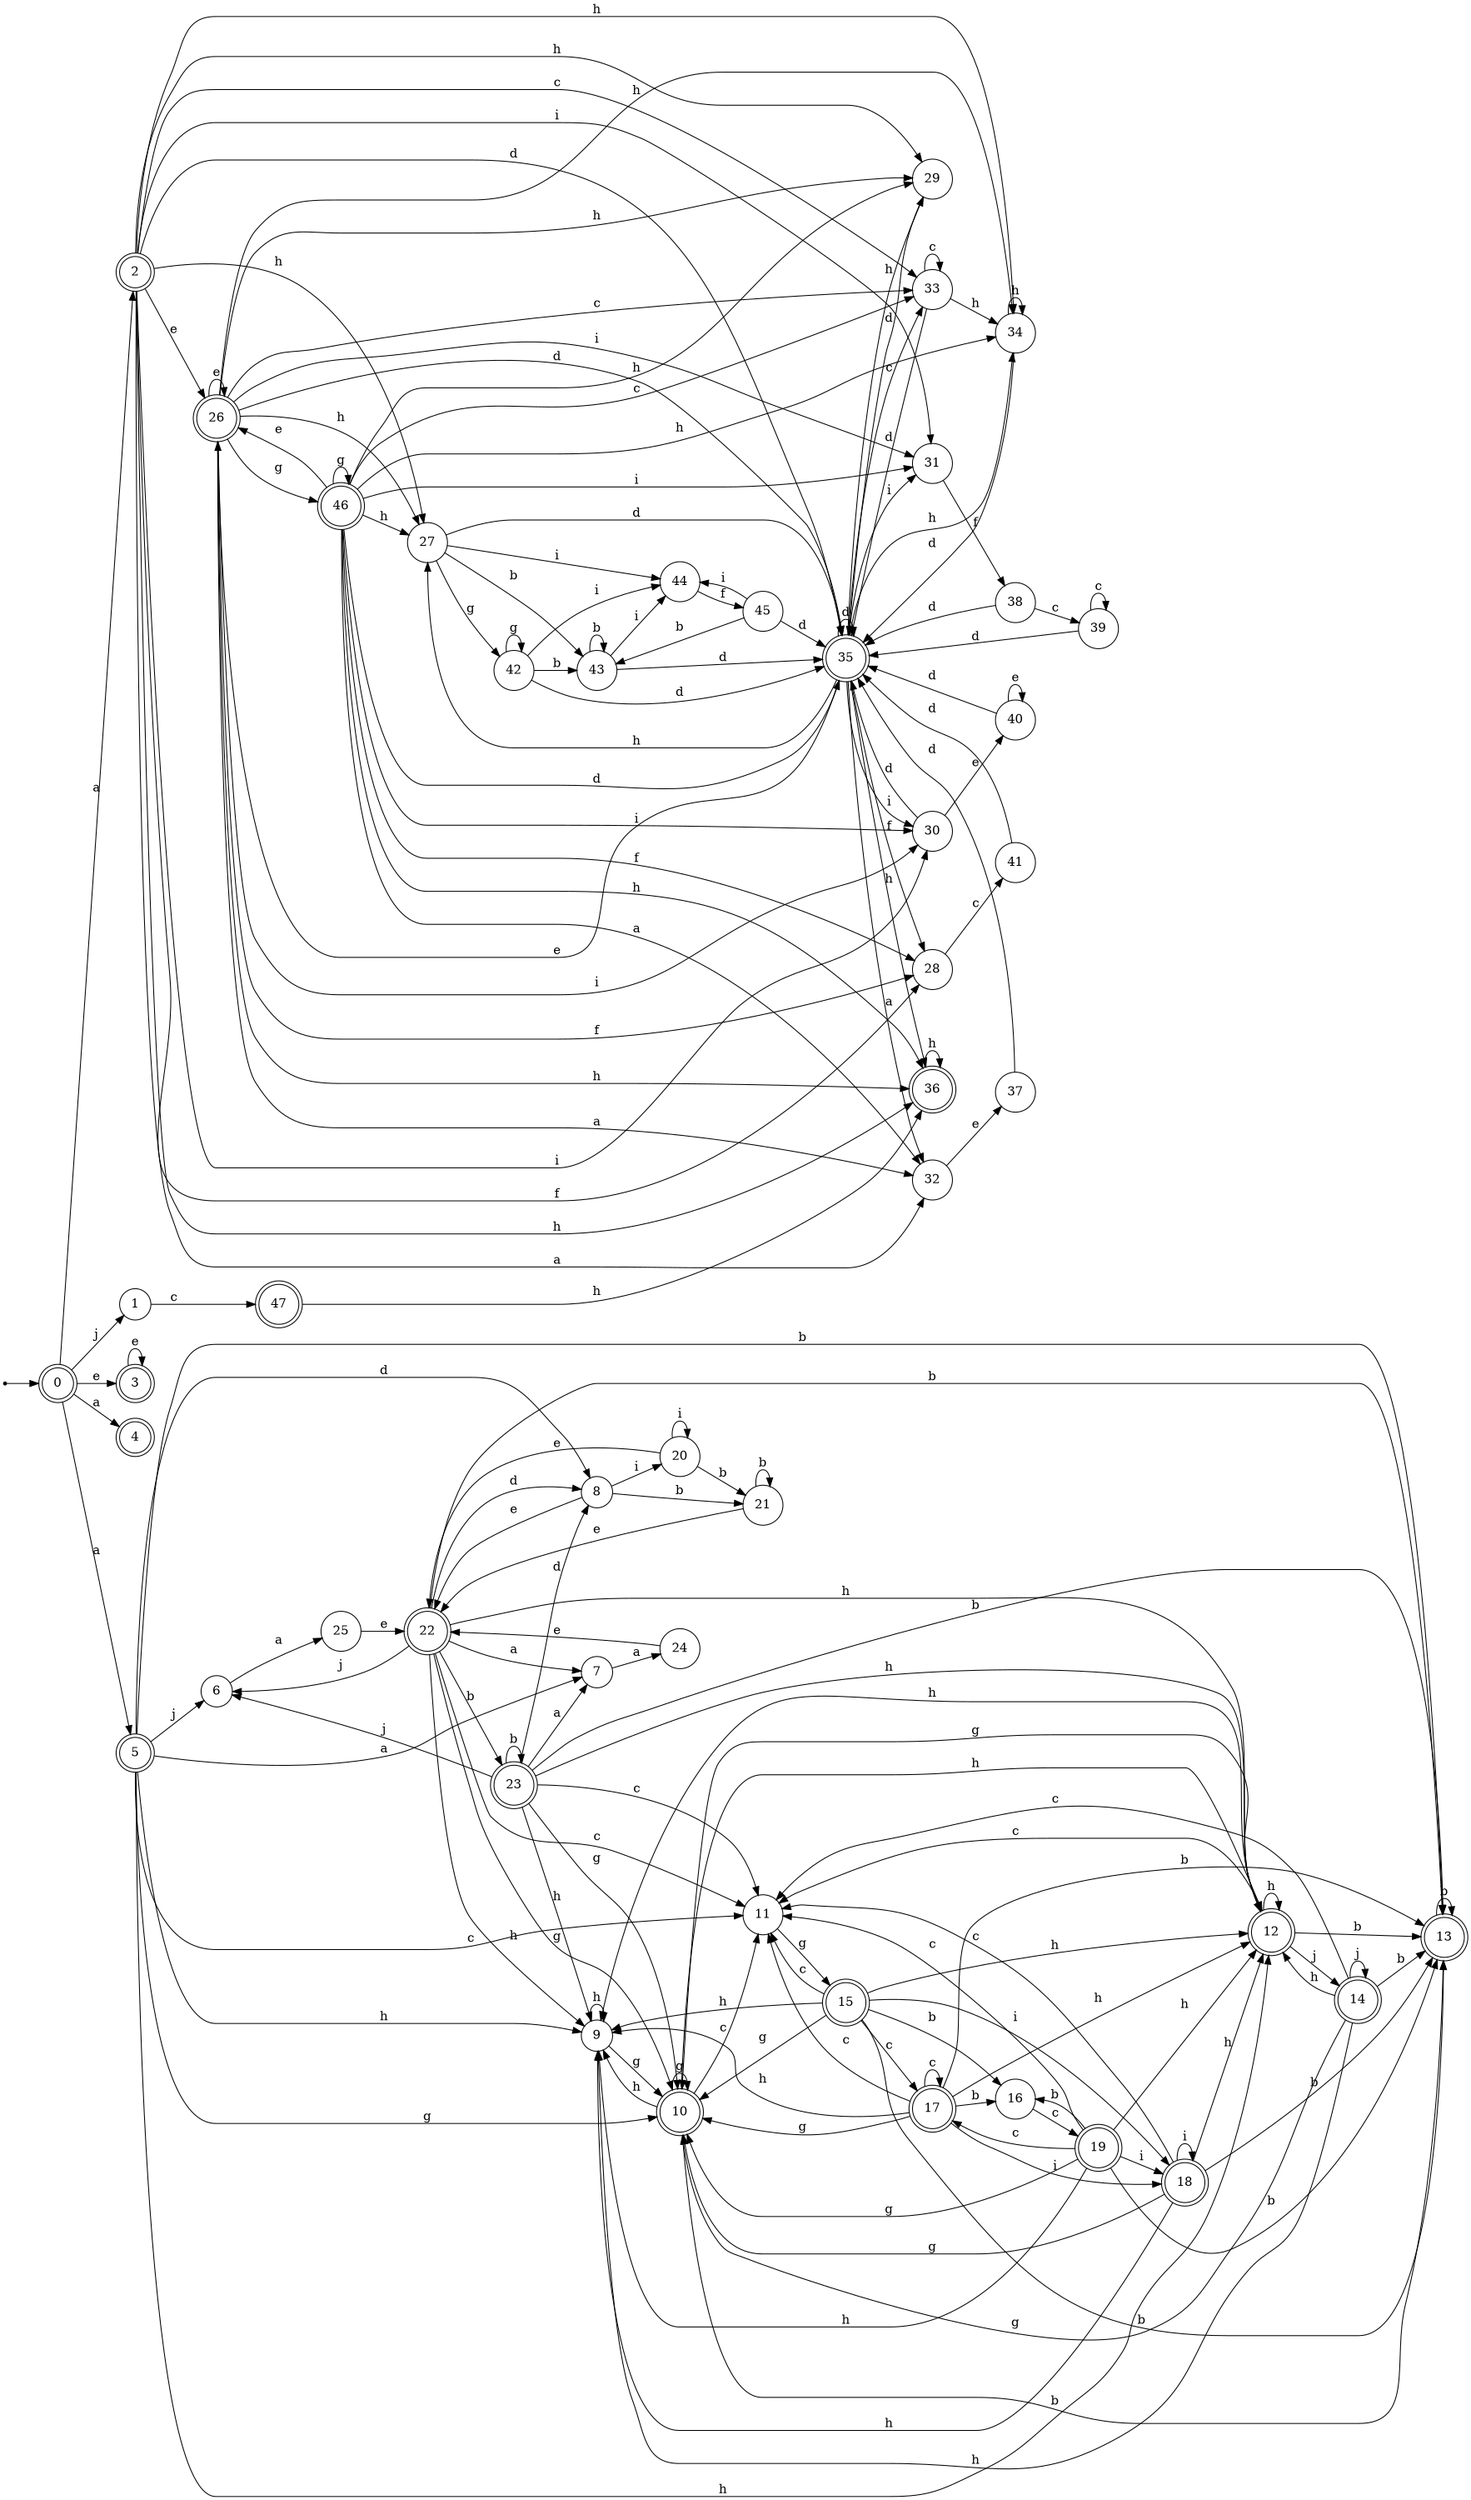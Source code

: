 digraph finite_state_machine {
rankdir=LR;
size="20,20";
node [shape = point]; "dummy0"
node [shape = doublecircle]; "0";"dummy0" -> "0";
node [shape = circle]; "1";
node [shape = doublecircle]; "2";node [shape = doublecircle]; "3";node [shape = doublecircle]; "4";node [shape = doublecircle]; "5";node [shape = circle]; "6";
node [shape = circle]; "7";
node [shape = circle]; "8";
node [shape = circle]; "9";
node [shape = doublecircle]; "10";node [shape = circle]; "11";
node [shape = doublecircle]; "12";node [shape = doublecircle]; "13";node [shape = doublecircle]; "14";node [shape = doublecircle]; "15";node [shape = circle]; "16";
node [shape = doublecircle]; "17";node [shape = doublecircle]; "18";node [shape = doublecircle]; "19";node [shape = circle]; "20";
node [shape = circle]; "21";
node [shape = doublecircle]; "22";node [shape = doublecircle]; "23";node [shape = circle]; "24";
node [shape = circle]; "25";
node [shape = doublecircle]; "26";node [shape = circle]; "27";
node [shape = circle]; "28";
node [shape = circle]; "29";
node [shape = circle]; "30";
node [shape = circle]; "31";
node [shape = circle]; "32";
node [shape = circle]; "33";
node [shape = circle]; "34";
node [shape = doublecircle]; "35";node [shape = doublecircle]; "36";node [shape = circle]; "37";
node [shape = circle]; "38";
node [shape = circle]; "39";
node [shape = circle]; "40";
node [shape = circle]; "41";
node [shape = circle]; "42";
node [shape = circle]; "43";
node [shape = circle]; "44";
node [shape = circle]; "45";
node [shape = doublecircle]; "46";node [shape = doublecircle]; "47";"0" -> "1" [label = "j"];
 "0" -> "2" [label = "a"];
 "0" -> "4" [label = "a"];
 "0" -> "5" [label = "a"];
 "0" -> "3" [label = "e"];
 "5" -> "6" [label = "j"];
 "5" -> "7" [label = "a"];
 "5" -> "8" [label = "d"];
 "5" -> "9" [label = "h"];
 "5" -> "12" [label = "h"];
 "5" -> "10" [label = "g"];
 "5" -> "11" [label = "c"];
 "5" -> "13" [label = "b"];
 "13" -> "13" [label = "b"];
 "12" -> "9" [label = "h"];
 "12" -> "12" [label = "h"];
 "12" -> "14" [label = "j"];
 "12" -> "10" [label = "g"];
 "12" -> "11" [label = "c"];
 "12" -> "13" [label = "b"];
 "14" -> "14" [label = "j"];
 "14" -> "9" [label = "h"];
 "14" -> "12" [label = "h"];
 "14" -> "10" [label = "g"];
 "14" -> "11" [label = "c"];
 "14" -> "13" [label = "b"];
 "11" -> "15" [label = "g"];
 "15" -> "17" [label = "c"];
 "15" -> "11" [label = "c"];
 "15" -> "16" [label = "b"];
 "15" -> "13" [label = "b"];
 "15" -> "18" [label = "i"];
 "15" -> "9" [label = "h"];
 "15" -> "12" [label = "h"];
 "15" -> "10" [label = "g"];
 "18" -> "18" [label = "i"];
 "18" -> "11" [label = "c"];
 "18" -> "9" [label = "h"];
 "18" -> "12" [label = "h"];
 "18" -> "10" [label = "g"];
 "18" -> "13" [label = "b"];
 "17" -> "17" [label = "c"];
 "17" -> "11" [label = "c"];
 "17" -> "16" [label = "b"];
 "17" -> "13" [label = "b"];
 "17" -> "18" [label = "i"];
 "17" -> "9" [label = "h"];
 "17" -> "12" [label = "h"];
 "17" -> "10" [label = "g"];
 "16" -> "19" [label = "c"];
 "19" -> "16" [label = "b"];
 "19" -> "13" [label = "b"];
 "19" -> "17" [label = "c"];
 "19" -> "11" [label = "c"];
 "19" -> "18" [label = "i"];
 "19" -> "9" [label = "h"];
 "19" -> "12" [label = "h"];
 "19" -> "10" [label = "g"];
 "10" -> "10" [label = "g"];
 "10" -> "9" [label = "h"];
 "10" -> "12" [label = "h"];
 "10" -> "11" [label = "c"];
 "10" -> "13" [label = "b"];
 "9" -> "9" [label = "h"];
 "9" -> "10" [label = "g"];
 "8" -> "20" [label = "i"];
 "8" -> "21" [label = "b"];
 "8" -> "22" [label = "e"];
 "22" -> "6" [label = "j"];
 "22" -> "7" [label = "a"];
 "22" -> "8" [label = "d"];
 "22" -> "13" [label = "b"];
 "22" -> "23" [label = "b"];
 "22" -> "9" [label = "h"];
 "22" -> "12" [label = "h"];
 "22" -> "10" [label = "g"];
 "22" -> "11" [label = "c"];
 "23" -> "13" [label = "b"];
 "23" -> "23" [label = "b"];
 "23" -> "6" [label = "j"];
 "23" -> "7" [label = "a"];
 "23" -> "8" [label = "d"];
 "23" -> "9" [label = "h"];
 "23" -> "12" [label = "h"];
 "23" -> "10" [label = "g"];
 "23" -> "11" [label = "c"];
 "21" -> "21" [label = "b"];
 "21" -> "22" [label = "e"];
 "20" -> "20" [label = "i"];
 "20" -> "21" [label = "b"];
 "20" -> "22" [label = "e"];
 "7" -> "24" [label = "a"];
 "24" -> "22" [label = "e"];
 "6" -> "25" [label = "a"];
 "25" -> "22" [label = "e"];
 "3" -> "3" [label = "e"];
 "2" -> "26" [label = "e"];
 "2" -> "34" [label = "h"];
 "2" -> "27" [label = "h"];
 "2" -> "36" [label = "h"];
 "2" -> "29" [label = "h"];
 "2" -> "28" [label = "f"];
 "2" -> "30" [label = "i"];
 "2" -> "31" [label = "i"];
 "2" -> "32" [label = "a"];
 "2" -> "33" [label = "c"];
 "2" -> "35" [label = "d"];
 "36" -> "36" [label = "h"];
 "35" -> "35" [label = "d"];
 "35" -> "34" [label = "h"];
 "35" -> "27" [label = "h"];
 "35" -> "36" [label = "h"];
 "35" -> "29" [label = "h"];
 "35" -> "28" [label = "f"];
 "35" -> "30" [label = "i"];
 "35" -> "31" [label = "i"];
 "35" -> "32" [label = "a"];
 "35" -> "33" [label = "c"];
 "35" -> "26" [label = "e"];
 "34" -> "34" [label = "h"];
 "34" -> "35" [label = "d"];
 "33" -> "33" [label = "c"];
 "33" -> "34" [label = "h"];
 "33" -> "35" [label = "d"];
 "32" -> "37" [label = "e"];
 "37" -> "35" [label = "d"];
 "31" -> "38" [label = "f"];
 "38" -> "39" [label = "c"];
 "38" -> "35" [label = "d"];
 "39" -> "39" [label = "c"];
 "39" -> "35" [label = "d"];
 "30" -> "40" [label = "e"];
 "30" -> "35" [label = "d"];
 "40" -> "40" [label = "e"];
 "40" -> "35" [label = "d"];
 "29" -> "35" [label = "d"];
 "28" -> "41" [label = "c"];
 "41" -> "35" [label = "d"];
 "27" -> "42" [label = "g"];
 "27" -> "43" [label = "b"];
 "27" -> "44" [label = "i"];
 "27" -> "35" [label = "d"];
 "44" -> "45" [label = "f"];
 "45" -> "44" [label = "i"];
 "45" -> "43" [label = "b"];
 "45" -> "35" [label = "d"];
 "43" -> "43" [label = "b"];
 "43" -> "44" [label = "i"];
 "43" -> "35" [label = "d"];
 "42" -> "42" [label = "g"];
 "42" -> "43" [label = "b"];
 "42" -> "44" [label = "i"];
 "42" -> "35" [label = "d"];
 "26" -> "26" [label = "e"];
 "26" -> "46" [label = "g"];
 "26" -> "34" [label = "h"];
 "26" -> "27" [label = "h"];
 "26" -> "36" [label = "h"];
 "26" -> "29" [label = "h"];
 "26" -> "28" [label = "f"];
 "26" -> "30" [label = "i"];
 "26" -> "31" [label = "i"];
 "26" -> "32" [label = "a"];
 "26" -> "33" [label = "c"];
 "26" -> "35" [label = "d"];
 "46" -> "46" [label = "g"];
 "46" -> "26" [label = "e"];
 "46" -> "34" [label = "h"];
 "46" -> "27" [label = "h"];
 "46" -> "36" [label = "h"];
 "46" -> "29" [label = "h"];
 "46" -> "28" [label = "f"];
 "46" -> "30" [label = "i"];
 "46" -> "31" [label = "i"];
 "46" -> "32" [label = "a"];
 "46" -> "33" [label = "c"];
 "46" -> "35" [label = "d"];
 "1" -> "47" [label = "c"];
 "47" -> "36" [label = "h"];
 }
